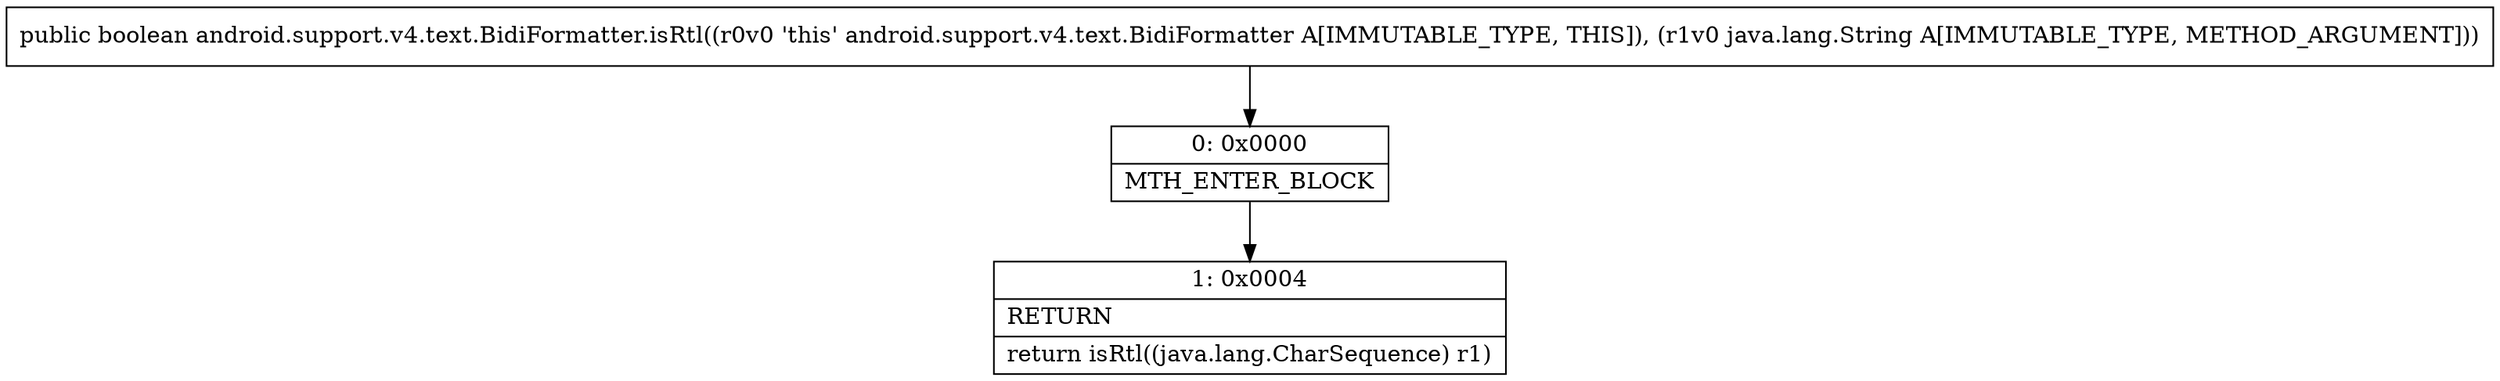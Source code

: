 digraph "CFG forandroid.support.v4.text.BidiFormatter.isRtl(Ljava\/lang\/String;)Z" {
Node_0 [shape=record,label="{0\:\ 0x0000|MTH_ENTER_BLOCK\l}"];
Node_1 [shape=record,label="{1\:\ 0x0004|RETURN\l|return isRtl((java.lang.CharSequence) r1)\l}"];
MethodNode[shape=record,label="{public boolean android.support.v4.text.BidiFormatter.isRtl((r0v0 'this' android.support.v4.text.BidiFormatter A[IMMUTABLE_TYPE, THIS]), (r1v0 java.lang.String A[IMMUTABLE_TYPE, METHOD_ARGUMENT])) }"];
MethodNode -> Node_0;
Node_0 -> Node_1;
}


